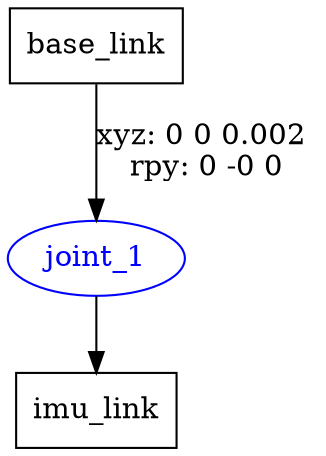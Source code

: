digraph G {
node [shape=box];
"base_link" [label="base_link"];
"imu_link" [label="imu_link"];
node [shape=ellipse, color=blue, fontcolor=blue];
"base_link" -> "joint_1" [label="xyz: 0 0 0.002 \nrpy: 0 -0 0"]
"joint_1" -> "imu_link"
}
